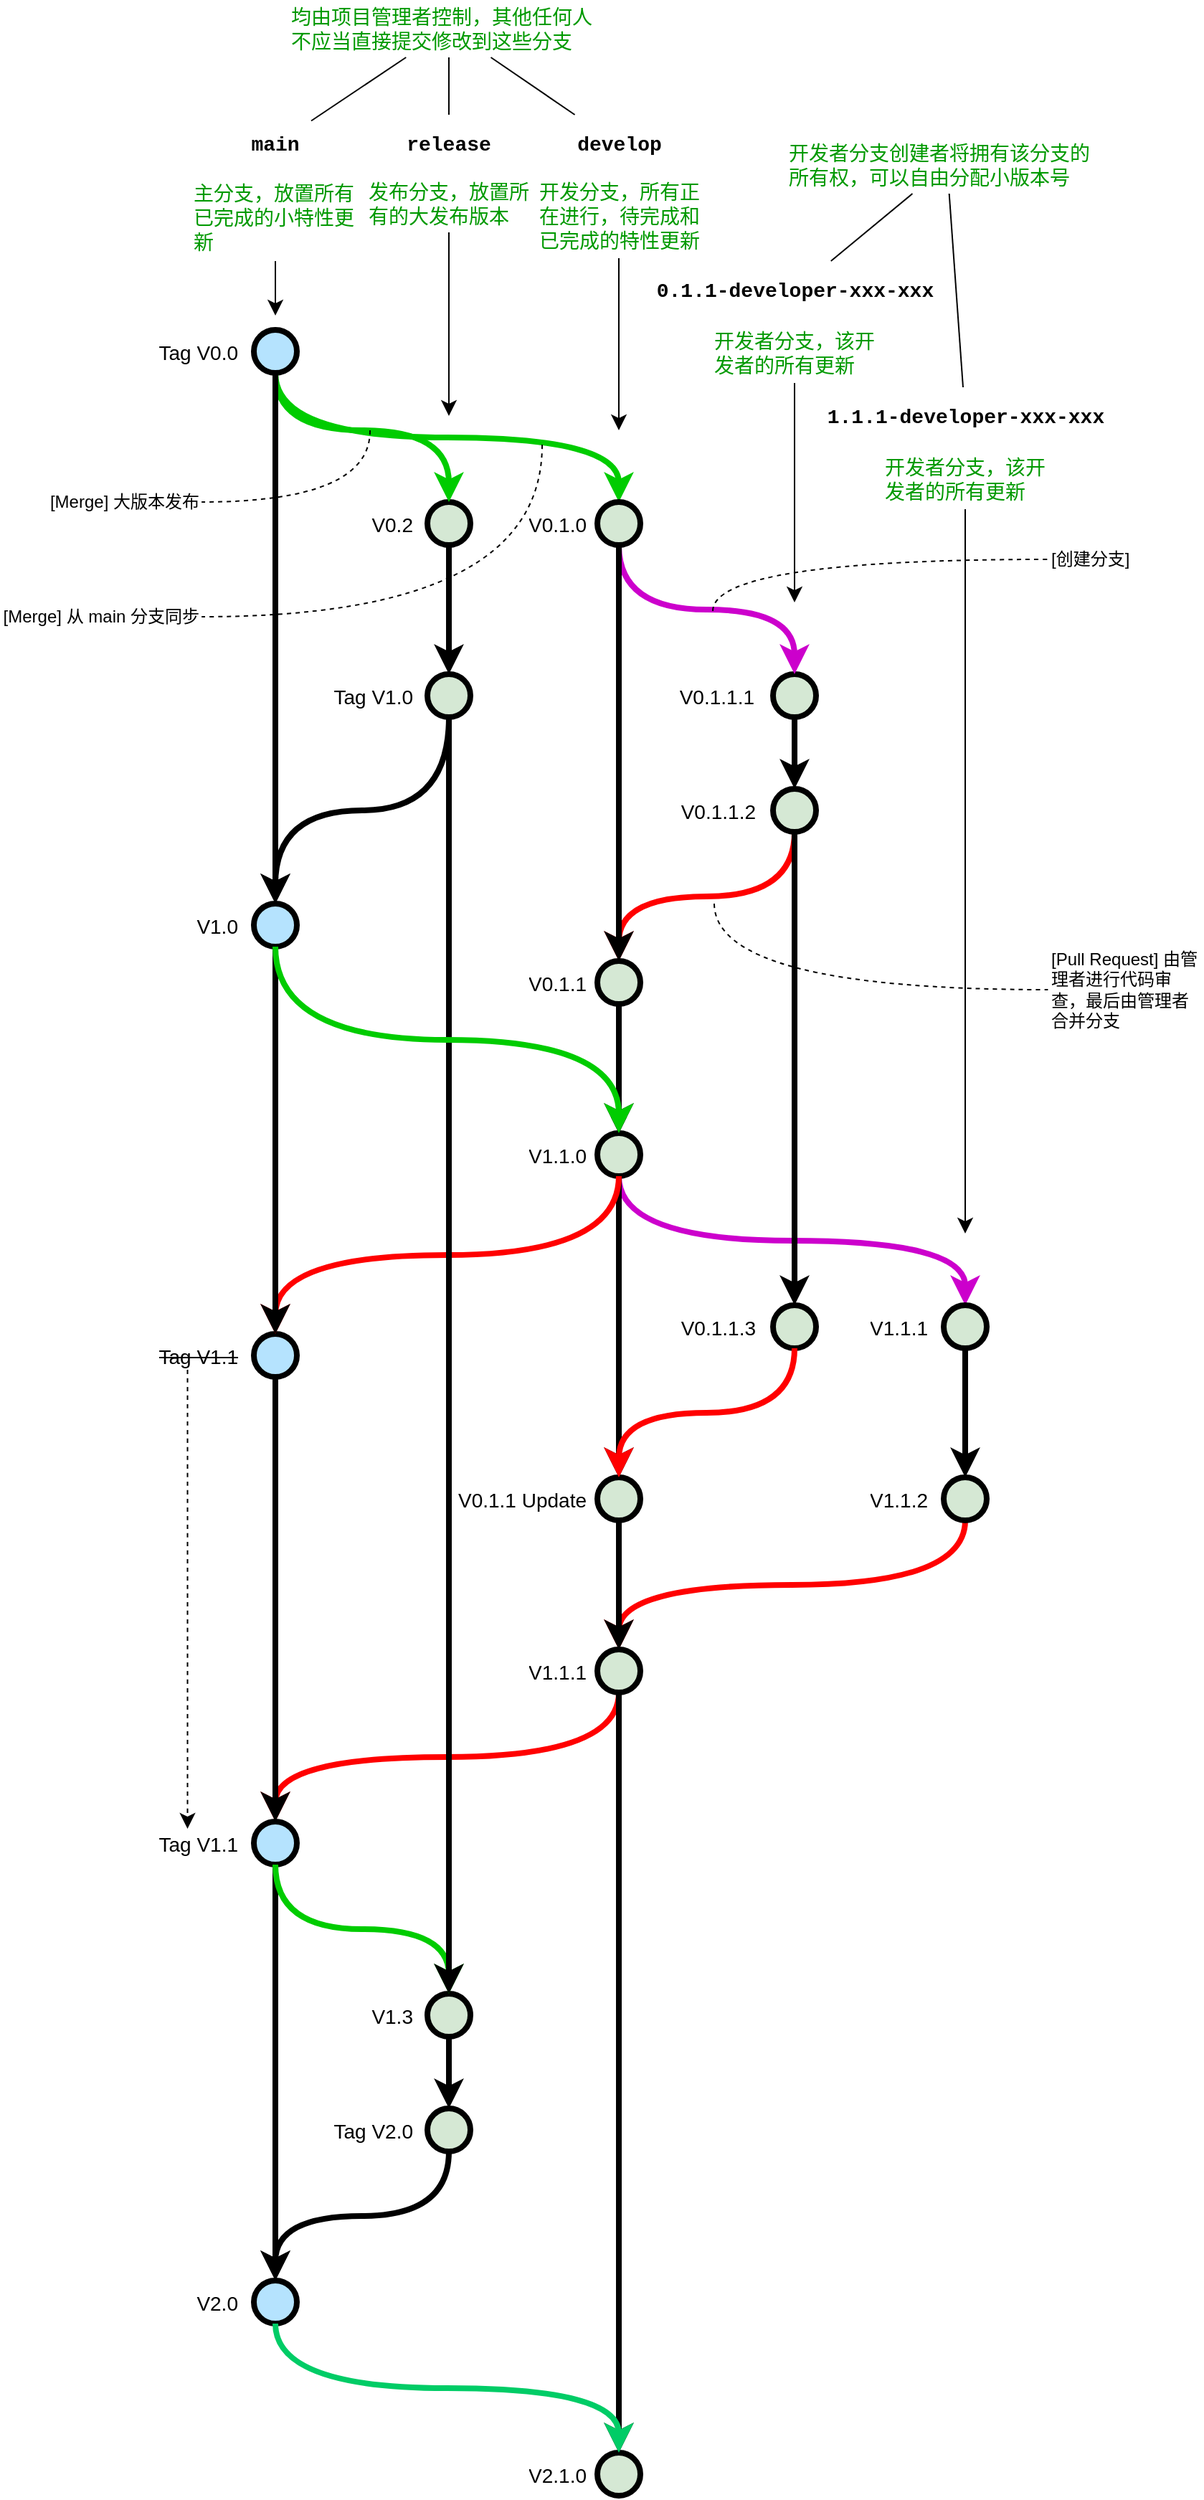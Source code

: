 <mxfile version="24.7.17">
  <diagram id="yPxyJZ8AM_hMuL3Unpa9" name="complex gitflow">
    <mxGraphModel dx="1383" dy="1025" grid="1" gridSize="10" guides="1" tooltips="1" connect="1" arrows="1" fold="1" page="1" pageScale="1" pageWidth="1100" pageHeight="850" math="0" shadow="0">
      <root>
        <mxCell id="0" />
        <mxCell id="1" parent="0" />
        <mxCell id="caduvn27hfPRV0Jp8U-R-25" style="edgeStyle=orthogonalEdgeStyle;rounded=0;orthogonalLoop=1;jettySize=auto;html=1;fontSize=12;startSize=8;endSize=8;curved=1;strokeWidth=4;metaEdit=0;sourcePortConstraint=south;targetPortConstraint=north;arcSize=40;strokeColor=#00CC00;" edge="1" parent="1" source="caduvn27hfPRV0Jp8U-R-10" target="caduvn27hfPRV0Jp8U-R-17">
          <mxGeometry relative="1" as="geometry" />
        </mxCell>
        <mxCell id="caduvn27hfPRV0Jp8U-R-10" value="" style="verticalLabelPosition=bottom;verticalAlign=top;html=1;strokeWidth=4;shape=mxgraph.flowchart.on-page_reference;plain-blue;gradientColor=none;fillColor=#B5E3Fe;strokeColor=#000000;" vertex="1" parent="1">
          <mxGeometry x="209" y="560" width="30" height="30" as="geometry" />
        </mxCell>
        <mxCell id="caduvn27hfPRV0Jp8U-R-11" value="" style="verticalLabelPosition=bottom;verticalAlign=top;html=1;strokeWidth=4;shape=mxgraph.flowchart.on-page_reference;plain-blue;gradientColor=none;fillColor=#B5E3Fe;strokeColor=#000000;" vertex="1" parent="1">
          <mxGeometry x="209" y="1260" width="30" height="30" as="geometry" />
        </mxCell>
        <mxCell id="caduvn27hfPRV0Jp8U-R-27" style="edgeStyle=orthogonalEdgeStyle;rounded=0;orthogonalLoop=1;jettySize=auto;html=1;fontSize=12;startSize=8;endSize=8;curved=1;strokeWidth=4;metaEdit=0;sourcePortConstraint=south;targetPortConstraint=north;arcSize=40;" edge="1" parent="1" source="caduvn27hfPRV0Jp8U-R-12" target="caduvn27hfPRV0Jp8U-R-15">
          <mxGeometry relative="1" as="geometry" />
        </mxCell>
        <mxCell id="caduvn27hfPRV0Jp8U-R-12" value="" style="verticalLabelPosition=bottom;verticalAlign=top;html=1;strokeWidth=4;shape=mxgraph.flowchart.on-page_reference;plain-purple;gradientColor=none;strokeColor=#000000;fillColor=#D5E8D4;" vertex="1" parent="1">
          <mxGeometry x="571" y="800" width="30" height="30" as="geometry" />
        </mxCell>
        <mxCell id="caduvn27hfPRV0Jp8U-R-34" style="edgeStyle=orthogonalEdgeStyle;rounded=0;orthogonalLoop=1;jettySize=auto;html=1;fontSize=12;startSize=8;endSize=8;curved=1;strokeWidth=4;metaEdit=0;sourcePortConstraint=south;targetPortConstraint=north;arcSize=40;" edge="1" parent="1" source="caduvn27hfPRV0Jp8U-R-13" target="caduvn27hfPRV0Jp8U-R-18">
          <mxGeometry relative="1" as="geometry" />
        </mxCell>
        <mxCell id="caduvn27hfPRV0Jp8U-R-13" value="" style="verticalLabelPosition=bottom;verticalAlign=top;html=1;strokeWidth=4;shape=mxgraph.flowchart.on-page_reference;plain-purple;gradientColor=none;strokeColor=#000000;fillColor=#D5E8D4;" vertex="1" parent="1">
          <mxGeometry x="330" y="1720" width="30" height="30" as="geometry" />
        </mxCell>
        <mxCell id="caduvn27hfPRV0Jp8U-R-14" value="" style="verticalLabelPosition=bottom;verticalAlign=top;html=1;strokeWidth=4;shape=mxgraph.flowchart.on-page_reference;plain-blue;gradientColor=none;fillColor=#B5E3Fe;strokeColor=#000000;" vertex="1" parent="1">
          <mxGeometry x="209" y="1920" width="30" height="30" as="geometry" />
        </mxCell>
        <mxCell id="caduvn27hfPRV0Jp8U-R-28" style="edgeStyle=orthogonalEdgeStyle;rounded=0;orthogonalLoop=1;jettySize=auto;html=1;fontSize=12;startSize=8;endSize=8;curved=1;strokeWidth=4;metaEdit=0;sourcePortConstraint=south;targetPortConstraint=north;arcSize=40;strokeColor=#FF0000;" edge="1" parent="1" source="caduvn27hfPRV0Jp8U-R-15" target="caduvn27hfPRV0Jp8U-R-16">
          <mxGeometry relative="1" as="geometry" />
        </mxCell>
        <mxCell id="caduvn27hfPRV0Jp8U-R-15" value="" style="verticalLabelPosition=bottom;verticalAlign=top;html=1;strokeWidth=4;shape=mxgraph.flowchart.on-page_reference;plain-purple;gradientColor=none;strokeColor=#000000;fillColor=#D5E8D4;" vertex="1" parent="1">
          <mxGeometry x="571" y="880" width="30" height="30" as="geometry" />
        </mxCell>
        <mxCell id="caduvn27hfPRV0Jp8U-R-29" style="edgeStyle=orthogonalEdgeStyle;rounded=0;orthogonalLoop=1;jettySize=auto;html=1;fontSize=12;startSize=8;endSize=8;curved=1;strokeWidth=4;metaEdit=0;sourcePortConstraint=south;targetPortConstraint=north;arcSize=40;" edge="1" parent="1" source="caduvn27hfPRV0Jp8U-R-16" target="caduvn27hfPRV0Jp8U-R-19">
          <mxGeometry relative="1" as="geometry" />
        </mxCell>
        <mxCell id="caduvn27hfPRV0Jp8U-R-40" value="" style="edgeStyle=none;curved=1;rounded=0;orthogonalLoop=1;jettySize=auto;html=1;fontSize=12;startSize=8;endSize=8;" edge="1" parent="1" source="caduvn27hfPRV0Jp8U-R-16" target="caduvn27hfPRV0Jp8U-R-19">
          <mxGeometry relative="1" as="geometry" />
        </mxCell>
        <mxCell id="caduvn27hfPRV0Jp8U-R-16" value="" style="verticalLabelPosition=bottom;verticalAlign=top;html=1;strokeWidth=4;shape=mxgraph.flowchart.on-page_reference;plain-purple;gradientColor=none;strokeColor=#000000;fillColor=#D5E8D4;" vertex="1" parent="1">
          <mxGeometry x="448.5" y="1000" width="30" height="30" as="geometry" />
        </mxCell>
        <mxCell id="caduvn27hfPRV0Jp8U-R-26" style="edgeStyle=orthogonalEdgeStyle;rounded=0;orthogonalLoop=1;jettySize=auto;html=1;fontSize=12;startSize=8;endSize=8;curved=1;strokeWidth=4;metaEdit=0;sourcePortConstraint=south;targetPortConstraint=north;arcSize=40;strokeColor=#CC00CC;" edge="1" parent="1" source="caduvn27hfPRV0Jp8U-R-17" target="caduvn27hfPRV0Jp8U-R-12">
          <mxGeometry relative="1" as="geometry" />
        </mxCell>
        <mxCell id="caduvn27hfPRV0Jp8U-R-36" style="edgeStyle=orthogonalEdgeStyle;rounded=0;orthogonalLoop=1;jettySize=auto;html=1;fontSize=12;startSize=8;endSize=8;curved=1;strokeWidth=4;metaEdit=0;sourcePortConstraint=south;targetPortConstraint=north;arcSize=40;" edge="1" parent="1" source="caduvn27hfPRV0Jp8U-R-17" target="caduvn27hfPRV0Jp8U-R-16">
          <mxGeometry relative="1" as="geometry" />
        </mxCell>
        <mxCell id="caduvn27hfPRV0Jp8U-R-17" value="" style="verticalLabelPosition=bottom;verticalAlign=top;html=1;strokeWidth=4;shape=mxgraph.flowchart.on-page_reference;plain-purple;gradientColor=none;strokeColor=#000000;fillColor=#D5E8D4;" vertex="1" parent="1">
          <mxGeometry x="448.5" y="680" width="30" height="30" as="geometry" />
        </mxCell>
        <mxCell id="caduvn27hfPRV0Jp8U-R-35" style="edgeStyle=orthogonalEdgeStyle;rounded=0;orthogonalLoop=1;jettySize=auto;html=1;fontSize=12;startSize=8;endSize=8;curved=1;strokeWidth=4;metaEdit=0;sourcePortConstraint=south;targetPortConstraint=north;arcSize=40;" edge="1" parent="1" source="caduvn27hfPRV0Jp8U-R-18" target="caduvn27hfPRV0Jp8U-R-14">
          <mxGeometry relative="1" as="geometry" />
        </mxCell>
        <mxCell id="caduvn27hfPRV0Jp8U-R-18" value="" style="verticalLabelPosition=bottom;verticalAlign=top;html=1;strokeWidth=4;shape=mxgraph.flowchart.on-page_reference;plain-purple;gradientColor=none;strokeColor=#000000;fillColor=#D5E8D4;" vertex="1" parent="1">
          <mxGeometry x="330" y="1800" width="30" height="30" as="geometry" />
        </mxCell>
        <mxCell id="caduvn27hfPRV0Jp8U-R-30" style="edgeStyle=orthogonalEdgeStyle;rounded=0;orthogonalLoop=1;jettySize=auto;html=1;fontSize=12;startSize=8;endSize=8;curved=1;strokeWidth=4;metaEdit=0;sourcePortConstraint=south;targetPortConstraint=north;arcSize=40;strokeColor=#CC00CC;" edge="1" parent="1" source="caduvn27hfPRV0Jp8U-R-19" target="caduvn27hfPRV0Jp8U-R-20">
          <mxGeometry relative="1" as="geometry" />
        </mxCell>
        <mxCell id="caduvn27hfPRV0Jp8U-R-19" value="" style="verticalLabelPosition=bottom;verticalAlign=top;html=1;strokeWidth=4;shape=mxgraph.flowchart.on-page_reference;plain-purple;gradientColor=none;strokeColor=#000000;fillColor=#D5E8D4;" vertex="1" parent="1">
          <mxGeometry x="448.5" y="1120" width="30" height="30" as="geometry" />
        </mxCell>
        <mxCell id="caduvn27hfPRV0Jp8U-R-31" style="edgeStyle=orthogonalEdgeStyle;rounded=0;orthogonalLoop=1;jettySize=auto;html=1;fontSize=12;startSize=8;endSize=8;curved=1;strokeWidth=4;metaEdit=0;sourcePortConstraint=south;targetPortConstraint=north;arcSize=40;" edge="1" parent="1" source="caduvn27hfPRV0Jp8U-R-20" target="caduvn27hfPRV0Jp8U-R-21">
          <mxGeometry relative="1" as="geometry" />
        </mxCell>
        <mxCell id="caduvn27hfPRV0Jp8U-R-20" value="" style="verticalLabelPosition=bottom;verticalAlign=top;html=1;strokeWidth=4;shape=mxgraph.flowchart.on-page_reference;plain-purple;gradientColor=none;strokeColor=#000000;fillColor=#D5E8D4;" vertex="1" parent="1">
          <mxGeometry x="690" y="1240" width="30" height="30" as="geometry" />
        </mxCell>
        <mxCell id="caduvn27hfPRV0Jp8U-R-32" style="edgeStyle=orthogonalEdgeStyle;rounded=0;orthogonalLoop=1;jettySize=auto;html=1;fontSize=12;startSize=8;endSize=8;curved=1;strokeWidth=4;metaEdit=0;sourcePortConstraint=south;targetPortConstraint=north;arcSize=40;strokeColor=#FF0000;" edge="1" parent="1" source="caduvn27hfPRV0Jp8U-R-21" target="caduvn27hfPRV0Jp8U-R-22">
          <mxGeometry relative="1" as="geometry" />
        </mxCell>
        <mxCell id="caduvn27hfPRV0Jp8U-R-21" value="" style="verticalLabelPosition=bottom;verticalAlign=top;html=1;strokeWidth=4;shape=mxgraph.flowchart.on-page_reference;plain-purple;gradientColor=none;strokeColor=#000000;fillColor=#D5E8D4;" vertex="1" parent="1">
          <mxGeometry x="690" y="1360" width="30" height="30" as="geometry" />
        </mxCell>
        <mxCell id="caduvn27hfPRV0Jp8U-R-33" style="edgeStyle=orthogonalEdgeStyle;rounded=0;orthogonalLoop=1;jettySize=auto;html=1;fontSize=12;startSize=8;endSize=8;curved=1;strokeWidth=4;metaEdit=0;sourcePortConstraint=south;targetPortConstraint=north;arcSize=40;strokeColor=#FF0000;" edge="1" parent="1" source="caduvn27hfPRV0Jp8U-R-22" target="caduvn27hfPRV0Jp8U-R-44">
          <mxGeometry relative="1" as="geometry" />
        </mxCell>
        <mxCell id="caduvn27hfPRV0Jp8U-R-22" value="" style="verticalLabelPosition=bottom;verticalAlign=top;html=1;strokeWidth=4;shape=mxgraph.flowchart.on-page_reference;plain-purple;gradientColor=none;strokeColor=#000000;fillColor=#D5E8D4;" vertex="1" parent="1">
          <mxGeometry x="448.5" y="1480" width="30" height="30" as="geometry" />
        </mxCell>
        <mxCell id="caduvn27hfPRV0Jp8U-R-39" value="" style="verticalLabelPosition=bottom;verticalAlign=top;html=1;strokeWidth=4;shape=mxgraph.flowchart.on-page_reference;plain-purple;gradientColor=none;strokeColor=#000000;fillColor=#D5E8D4;" vertex="1" parent="1">
          <mxGeometry x="448.5" y="1360" width="30" height="30" as="geometry" />
        </mxCell>
        <mxCell id="caduvn27hfPRV0Jp8U-R-41" style="edgeStyle=orthogonalEdgeStyle;rounded=0;orthogonalLoop=1;jettySize=auto;html=1;fontSize=12;startSize=8;endSize=8;curved=1;strokeWidth=4;metaEdit=0;sourcePortConstraint=south;targetPortConstraint=north;arcSize=40;" edge="1" parent="1" source="caduvn27hfPRV0Jp8U-R-19" target="caduvn27hfPRV0Jp8U-R-39">
          <mxGeometry relative="1" as="geometry">
            <mxPoint x="474" y="1040" as="sourcePoint" />
            <mxPoint x="474" y="1130" as="targetPoint" />
          </mxGeometry>
        </mxCell>
        <mxCell id="caduvn27hfPRV0Jp8U-R-42" style="edgeStyle=orthogonalEdgeStyle;rounded=0;orthogonalLoop=1;jettySize=auto;html=1;fontSize=12;startSize=8;endSize=8;curved=1;strokeWidth=4;metaEdit=0;sourcePortConstraint=south;targetPortConstraint=north;arcSize=40;" edge="1" parent="1" source="caduvn27hfPRV0Jp8U-R-39" target="caduvn27hfPRV0Jp8U-R-22">
          <mxGeometry relative="1" as="geometry">
            <mxPoint x="484" y="1010" as="sourcePoint" />
            <mxPoint x="484" y="1100" as="targetPoint" />
          </mxGeometry>
        </mxCell>
        <mxCell id="caduvn27hfPRV0Jp8U-R-43" style="edgeStyle=orthogonalEdgeStyle;rounded=0;orthogonalLoop=1;jettySize=auto;html=1;fontSize=12;startSize=8;endSize=8;curved=1;strokeWidth=4;metaEdit=0;sourcePortConstraint=south;targetPortConstraint=north;arcSize=40;strokeColor=#FF0000;" edge="1" parent="1" source="caduvn27hfPRV0Jp8U-R-19" target="caduvn27hfPRV0Jp8U-R-11">
          <mxGeometry relative="1" as="geometry">
            <mxPoint x="474" y="1160" as="sourcePoint" />
            <mxPoint x="715" y="1250" as="targetPoint" />
          </mxGeometry>
        </mxCell>
        <mxCell id="caduvn27hfPRV0Jp8U-R-44" value="" style="verticalLabelPosition=bottom;verticalAlign=top;html=1;strokeWidth=4;shape=mxgraph.flowchart.on-page_reference;plain-blue;gradientColor=none;fillColor=#B5E3Fe;strokeColor=#000000;" vertex="1" parent="1">
          <mxGeometry x="209" y="1600" width="30" height="30" as="geometry" />
        </mxCell>
        <mxCell id="caduvn27hfPRV0Jp8U-R-45" style="edgeStyle=orthogonalEdgeStyle;rounded=0;orthogonalLoop=1;jettySize=auto;html=1;fontSize=12;startSize=8;endSize=8;curved=1;strokeWidth=4;metaEdit=0;sourcePortConstraint=south;targetPortConstraint=north;arcSize=40;" edge="1" parent="1" source="caduvn27hfPRV0Jp8U-R-11" target="caduvn27hfPRV0Jp8U-R-44">
          <mxGeometry relative="1" as="geometry">
            <mxPoint x="110" y="1300" as="sourcePoint" />
            <mxPoint x="234" y="1270" as="targetPoint" />
          </mxGeometry>
        </mxCell>
        <mxCell id="caduvn27hfPRV0Jp8U-R-46" style="edgeStyle=orthogonalEdgeStyle;rounded=0;orthogonalLoop=1;jettySize=auto;html=1;fontSize=12;startSize=8;endSize=8;curved=1;strokeWidth=4;metaEdit=0;sourcePortConstraint=south;targetPortConstraint=north;arcSize=40;" edge="1" parent="1" source="caduvn27hfPRV0Jp8U-R-44" target="caduvn27hfPRV0Jp8U-R-14">
          <mxGeometry relative="1" as="geometry">
            <mxPoint x="234" y="1340" as="sourcePoint" />
            <mxPoint x="234" y="1610" as="targetPoint" />
          </mxGeometry>
        </mxCell>
        <mxCell id="caduvn27hfPRV0Jp8U-R-47" style="edgeStyle=orthogonalEdgeStyle;rounded=0;orthogonalLoop=1;jettySize=auto;html=1;fontSize=12;startSize=8;endSize=8;curved=1;strokeWidth=4;metaEdit=0;sourcePortConstraint=south;targetPortConstraint=north;arcSize=40;strokeColor=#00CC00;" edge="1" parent="1" source="caduvn27hfPRV0Jp8U-R-44" target="caduvn27hfPRV0Jp8U-R-13">
          <mxGeometry relative="1" as="geometry">
            <mxPoint x="244" y="1350" as="sourcePoint" />
            <mxPoint x="244" y="1620" as="targetPoint" />
          </mxGeometry>
        </mxCell>
        <mxCell id="caduvn27hfPRV0Jp8U-R-48" value="" style="verticalLabelPosition=bottom;verticalAlign=top;html=1;strokeWidth=4;shape=mxgraph.flowchart.on-page_reference;plain-purple;gradientColor=none;strokeColor=#000000;fillColor=#D5E8D4;" vertex="1" parent="1">
          <mxGeometry x="330" y="680" width="30" height="30" as="geometry" />
        </mxCell>
        <mxCell id="caduvn27hfPRV0Jp8U-R-49" value="" style="verticalLabelPosition=bottom;verticalAlign=top;html=1;strokeWidth=4;shape=mxgraph.flowchart.on-page_reference;plain-purple;gradientColor=none;strokeColor=#000000;fillColor=#D5E8D4;" vertex="1" parent="1">
          <mxGeometry x="330" y="800" width="30" height="30" as="geometry" />
        </mxCell>
        <mxCell id="caduvn27hfPRV0Jp8U-R-50" style="edgeStyle=orthogonalEdgeStyle;rounded=0;orthogonalLoop=1;jettySize=auto;html=1;fontSize=12;startSize=8;endSize=8;curved=1;strokeWidth=4;metaEdit=0;sourcePortConstraint=south;targetPortConstraint=north;arcSize=40;strokeColor=#00CC00;" edge="1" parent="1" source="caduvn27hfPRV0Jp8U-R-10" target="caduvn27hfPRV0Jp8U-R-48">
          <mxGeometry relative="1" as="geometry">
            <mxPoint x="474" y="720" as="sourcePoint" />
            <mxPoint x="474" y="1010" as="targetPoint" />
            <Array as="points">
              <mxPoint x="224" y="630" />
              <mxPoint x="345" y="630" />
            </Array>
          </mxGeometry>
        </mxCell>
        <mxCell id="caduvn27hfPRV0Jp8U-R-51" style="edgeStyle=orthogonalEdgeStyle;rounded=0;orthogonalLoop=1;jettySize=auto;html=1;fontSize=12;startSize=8;endSize=8;curved=1;strokeWidth=4;metaEdit=0;sourcePortConstraint=south;targetPortConstraint=north;arcSize=40;" edge="1" parent="1" source="caduvn27hfPRV0Jp8U-R-48" target="caduvn27hfPRV0Jp8U-R-49">
          <mxGeometry relative="1" as="geometry">
            <mxPoint x="234" y="480" as="sourcePoint" />
            <mxPoint x="355" y="690" as="targetPoint" />
          </mxGeometry>
        </mxCell>
        <mxCell id="caduvn27hfPRV0Jp8U-R-52" value="" style="verticalLabelPosition=bottom;verticalAlign=top;html=1;strokeWidth=4;shape=mxgraph.flowchart.on-page_reference;plain-blue;gradientColor=none;fillColor=#B5E3Fe;strokeColor=#000000;" vertex="1" parent="1">
          <mxGeometry x="209" y="960" width="30" height="30" as="geometry" />
        </mxCell>
        <mxCell id="caduvn27hfPRV0Jp8U-R-53" style="edgeStyle=orthogonalEdgeStyle;rounded=0;orthogonalLoop=1;jettySize=auto;html=1;fontSize=12;startSize=8;endSize=8;curved=1;strokeWidth=4;metaEdit=0;sourcePortConstraint=south;targetPortConstraint=north;arcSize=40;" edge="1" parent="1" source="caduvn27hfPRV0Jp8U-R-10" target="caduvn27hfPRV0Jp8U-R-52">
          <mxGeometry relative="1" as="geometry">
            <mxPoint x="234" y="600" as="sourcePoint" />
            <mxPoint x="355" y="690" as="targetPoint" />
          </mxGeometry>
        </mxCell>
        <mxCell id="caduvn27hfPRV0Jp8U-R-54" style="edgeStyle=orthogonalEdgeStyle;rounded=0;orthogonalLoop=1;jettySize=auto;html=1;fontSize=12;startSize=8;endSize=8;curved=1;strokeWidth=4;metaEdit=0;sourcePortConstraint=south;targetPortConstraint=north;arcSize=40;" edge="1" parent="1" source="caduvn27hfPRV0Jp8U-R-52" target="caduvn27hfPRV0Jp8U-R-11">
          <mxGeometry relative="1" as="geometry">
            <mxPoint x="244" y="610" as="sourcePoint" />
            <mxPoint x="365" y="700" as="targetPoint" />
          </mxGeometry>
        </mxCell>
        <mxCell id="caduvn27hfPRV0Jp8U-R-55" style="edgeStyle=orthogonalEdgeStyle;rounded=0;orthogonalLoop=1;jettySize=auto;html=1;fontSize=12;startSize=8;endSize=8;curved=1;strokeWidth=4;metaEdit=0;sourcePortConstraint=south;targetPortConstraint=north;arcSize=40;" edge="1" parent="1" source="caduvn27hfPRV0Jp8U-R-49" target="caduvn27hfPRV0Jp8U-R-52">
          <mxGeometry relative="1" as="geometry">
            <mxPoint x="254" y="620" as="sourcePoint" />
            <mxPoint x="375" y="710" as="targetPoint" />
          </mxGeometry>
        </mxCell>
        <mxCell id="caduvn27hfPRV0Jp8U-R-56" style="edgeStyle=orthogonalEdgeStyle;rounded=0;orthogonalLoop=1;jettySize=auto;html=1;fontSize=12;startSize=8;endSize=8;curved=1;strokeWidth=4;metaEdit=0;sourcePortConstraint=south;targetPortConstraint=north;arcSize=40;" edge="1" parent="1" source="caduvn27hfPRV0Jp8U-R-49" target="caduvn27hfPRV0Jp8U-R-13">
          <mxGeometry relative="1" as="geometry">
            <mxPoint x="234" y="600" as="sourcePoint" />
            <mxPoint x="270" y="1640" as="targetPoint" />
          </mxGeometry>
        </mxCell>
        <mxCell id="caduvn27hfPRV0Jp8U-R-57" value="" style="verticalLabelPosition=bottom;verticalAlign=top;html=1;strokeWidth=4;shape=mxgraph.flowchart.on-page_reference;plain-purple;gradientColor=none;strokeColor=#000000;fillColor=#D5E8D4;" vertex="1" parent="1">
          <mxGeometry x="571" y="1240" width="30" height="30" as="geometry" />
        </mxCell>
        <mxCell id="caduvn27hfPRV0Jp8U-R-58" style="edgeStyle=orthogonalEdgeStyle;rounded=0;orthogonalLoop=1;jettySize=auto;html=1;fontSize=12;startSize=8;endSize=8;curved=1;strokeWidth=4;metaEdit=0;sourcePortConstraint=south;targetPortConstraint=north;arcSize=40;" edge="1" parent="1" source="caduvn27hfPRV0Jp8U-R-15" target="caduvn27hfPRV0Jp8U-R-57">
          <mxGeometry relative="1" as="geometry">
            <mxPoint x="596" y="840" as="sourcePoint" />
            <mxPoint x="640" y="1210" as="targetPoint" />
          </mxGeometry>
        </mxCell>
        <mxCell id="caduvn27hfPRV0Jp8U-R-59" style="edgeStyle=orthogonalEdgeStyle;rounded=0;orthogonalLoop=1;jettySize=auto;html=1;fontSize=12;startSize=8;endSize=8;curved=1;strokeWidth=4;metaEdit=0;sourcePortConstraint=south;targetPortConstraint=north;arcSize=40;strokeColor=#FF0000;" edge="1" parent="1" source="caduvn27hfPRV0Jp8U-R-57" target="caduvn27hfPRV0Jp8U-R-39">
          <mxGeometry relative="1" as="geometry">
            <mxPoint x="596" y="960" as="sourcePoint" />
            <mxPoint x="596" y="1250" as="targetPoint" />
          </mxGeometry>
        </mxCell>
        <mxCell id="caduvn27hfPRV0Jp8U-R-79" style="edgeStyle=none;curved=1;rounded=0;orthogonalLoop=1;jettySize=auto;html=1;fontSize=12;startSize=8;endSize=8;endArrow=none;endFill=0;" edge="1" parent="1" source="caduvn27hfPRV0Jp8U-R-60" target="caduvn27hfPRV0Jp8U-R-77">
          <mxGeometry relative="1" as="geometry" />
        </mxCell>
        <mxCell id="caduvn27hfPRV0Jp8U-R-60" value="main" style="text;html=1;strokeColor=none;fillColor=none;align=center;verticalAlign=middle;whiteSpace=wrap;overflow=hidden;fontSize=14;fontStyle=1;fontFamily=Courier New;" vertex="1" parent="1">
          <mxGeometry x="199" y="410" width="50" height="42" as="geometry" />
        </mxCell>
        <mxCell id="caduvn27hfPRV0Jp8U-R-65" style="edgeStyle=none;curved=1;rounded=0;orthogonalLoop=1;jettySize=auto;html=1;fontSize=12;startSize=8;endSize=8;" edge="1" parent="1" source="caduvn27hfPRV0Jp8U-R-61">
          <mxGeometry relative="1" as="geometry">
            <mxPoint x="224.015" y="550" as="targetPoint" />
          </mxGeometry>
        </mxCell>
        <mxCell id="caduvn27hfPRV0Jp8U-R-61" value="主分支，放置所有已完成的小特性更新" style="text;html=1;strokeColor=none;fillColor=none;align=left;verticalAlign=middle;whiteSpace=wrap;overflow=hidden;fontSize=14;fontStyle=0;fontColor=#009900;" vertex="1" parent="1">
          <mxGeometry x="164.58" y="452" width="118.87" height="60" as="geometry" />
        </mxCell>
        <mxCell id="caduvn27hfPRV0Jp8U-R-80" style="edgeStyle=none;curved=1;rounded=0;orthogonalLoop=1;jettySize=auto;html=1;fontSize=12;startSize=8;endSize=8;endArrow=none;endFill=0;" edge="1" parent="1" source="caduvn27hfPRV0Jp8U-R-62" target="caduvn27hfPRV0Jp8U-R-77">
          <mxGeometry relative="1" as="geometry" />
        </mxCell>
        <mxCell id="caduvn27hfPRV0Jp8U-R-62" value="release" style="text;html=1;strokeColor=none;fillColor=none;align=center;verticalAlign=middle;whiteSpace=wrap;overflow=hidden;fontSize=14;fontStyle=1;fontFamily=Courier New;" vertex="1" parent="1">
          <mxGeometry x="310" y="410" width="70" height="42" as="geometry" />
        </mxCell>
        <mxCell id="caduvn27hfPRV0Jp8U-R-64" style="edgeStyle=none;curved=1;rounded=0;orthogonalLoop=1;jettySize=auto;html=1;fontSize=12;startSize=8;endSize=8;" edge="1" parent="1" source="caduvn27hfPRV0Jp8U-R-63">
          <mxGeometry relative="1" as="geometry">
            <mxPoint x="345" y="620" as="targetPoint" />
          </mxGeometry>
        </mxCell>
        <mxCell id="caduvn27hfPRV0Jp8U-R-63" value="发布分支，放置所有的大发布版本" style="text;html=1;strokeColor=none;fillColor=none;align=left;verticalAlign=middle;whiteSpace=wrap;overflow=hidden;fontSize=14;fontStyle=0;fontColor=#009900;" vertex="1" parent="1">
          <mxGeometry x="287.29" y="452" width="115.42" height="40" as="geometry" />
        </mxCell>
        <mxCell id="caduvn27hfPRV0Jp8U-R-81" style="edgeStyle=none;curved=1;rounded=0;orthogonalLoop=1;jettySize=auto;html=1;fontSize=12;startSize=8;endSize=8;endArrow=none;endFill=0;" edge="1" parent="1" source="caduvn27hfPRV0Jp8U-R-66" target="caduvn27hfPRV0Jp8U-R-77">
          <mxGeometry relative="1" as="geometry" />
        </mxCell>
        <mxCell id="caduvn27hfPRV0Jp8U-R-66" value="develop" style="text;html=1;strokeColor=none;fillColor=none;align=center;verticalAlign=middle;whiteSpace=wrap;overflow=hidden;fontSize=14;fontStyle=1;fontFamily=Courier New;" vertex="1" parent="1">
          <mxGeometry x="428.5" y="410" width="70" height="42" as="geometry" />
        </mxCell>
        <mxCell id="caduvn27hfPRV0Jp8U-R-70" style="edgeStyle=none;curved=1;rounded=0;orthogonalLoop=1;jettySize=auto;html=1;fontSize=12;startSize=8;endSize=8;" edge="1" parent="1" source="caduvn27hfPRV0Jp8U-R-67">
          <mxGeometry relative="1" as="geometry">
            <mxPoint x="463.5" y="630" as="targetPoint" />
          </mxGeometry>
        </mxCell>
        <mxCell id="caduvn27hfPRV0Jp8U-R-67" value="开发分支，所有正在进行，待完成和已完成的特性更新" style="text;html=1;strokeColor=none;fillColor=none;align=left;verticalAlign=middle;whiteSpace=wrap;overflow=hidden;fontSize=14;fontStyle=0;fontColor=#009900;" vertex="1" parent="1">
          <mxGeometry x="405.79" y="452" width="115.42" height="58" as="geometry" />
        </mxCell>
        <mxCell id="caduvn27hfPRV0Jp8U-R-83" style="edgeStyle=none;curved=1;rounded=0;orthogonalLoop=1;jettySize=auto;html=1;fontSize=12;startSize=8;endSize=8;endArrow=none;endFill=0;" edge="1" parent="1" source="caduvn27hfPRV0Jp8U-R-71" target="caduvn27hfPRV0Jp8U-R-82">
          <mxGeometry relative="1" as="geometry" />
        </mxCell>
        <mxCell id="caduvn27hfPRV0Jp8U-R-71" value="0.1.1-developer-xxx-xxx" style="text;html=1;strokeColor=none;fillColor=none;align=center;verticalAlign=middle;whiteSpace=wrap;overflow=hidden;fontSize=14;fontStyle=1;fontFamily=Courier New;" vertex="1" parent="1">
          <mxGeometry x="486.5" y="512" width="199" height="42" as="geometry" />
        </mxCell>
        <mxCell id="caduvn27hfPRV0Jp8U-R-73" style="edgeStyle=none;curved=1;rounded=0;orthogonalLoop=1;jettySize=auto;html=1;fontSize=12;startSize=8;endSize=8;" edge="1" parent="1" source="caduvn27hfPRV0Jp8U-R-72">
          <mxGeometry relative="1" as="geometry">
            <mxPoint x="586.0" y="750" as="targetPoint" />
          </mxGeometry>
        </mxCell>
        <mxCell id="caduvn27hfPRV0Jp8U-R-72" value="开发者分支，该开发者的所有更新" style="text;html=1;strokeColor=none;fillColor=none;align=left;verticalAlign=middle;whiteSpace=wrap;overflow=hidden;fontSize=14;fontStyle=0;fontColor=#009900;" vertex="1" parent="1">
          <mxGeometry x="528.29" y="554" width="115.42" height="43" as="geometry" />
        </mxCell>
        <mxCell id="caduvn27hfPRV0Jp8U-R-84" style="edgeStyle=none;curved=1;rounded=0;orthogonalLoop=1;jettySize=auto;html=1;fontSize=12;startSize=8;endSize=8;endArrow=none;endFill=0;" edge="1" parent="1" source="caduvn27hfPRV0Jp8U-R-74" target="caduvn27hfPRV0Jp8U-R-82">
          <mxGeometry relative="1" as="geometry" />
        </mxCell>
        <mxCell id="caduvn27hfPRV0Jp8U-R-74" value="1.1.1-developer-xxx-xxx" style="text;html=1;strokeColor=none;fillColor=none;align=center;verticalAlign=middle;whiteSpace=wrap;overflow=hidden;fontSize=14;fontStyle=1;fontFamily=Courier New;" vertex="1" parent="1">
          <mxGeometry x="605.5" y="600" width="199" height="42" as="geometry" />
        </mxCell>
        <mxCell id="caduvn27hfPRV0Jp8U-R-76" style="edgeStyle=none;curved=1;rounded=0;orthogonalLoop=1;jettySize=auto;html=1;fontSize=12;startSize=8;endSize=8;" edge="1" parent="1" source="caduvn27hfPRV0Jp8U-R-75">
          <mxGeometry relative="1" as="geometry">
            <mxPoint x="705" y="1190" as="targetPoint" />
          </mxGeometry>
        </mxCell>
        <mxCell id="caduvn27hfPRV0Jp8U-R-75" value="开发者分支，该开发者的所有更新" style="text;html=1;strokeColor=none;fillColor=none;align=left;verticalAlign=middle;whiteSpace=wrap;overflow=hidden;fontSize=14;fontStyle=0;fontColor=#009900;" vertex="1" parent="1">
          <mxGeometry x="647.29" y="642" width="115.42" height="43" as="geometry" />
        </mxCell>
        <mxCell id="caduvn27hfPRV0Jp8U-R-77" value="均由项目管理者控制，其他任何人不应当直接提交修改到这些分支" style="text;html=1;strokeColor=none;fillColor=none;align=left;verticalAlign=middle;whiteSpace=wrap;overflow=hidden;fontSize=14;fontStyle=0;fontColor=#009900;" vertex="1" parent="1">
          <mxGeometry x="232.89" y="330" width="224.21" height="40" as="geometry" />
        </mxCell>
        <mxCell id="caduvn27hfPRV0Jp8U-R-82" value="开发者分支创建者将拥有该分支的所有权，可以自由分配小版本号" style="text;html=1;strokeColor=none;fillColor=none;align=left;verticalAlign=middle;whiteSpace=wrap;overflow=hidden;fontSize=14;fontStyle=0;fontColor=#009900;" vertex="1" parent="1">
          <mxGeometry x="580.29" y="425" width="224.21" height="40" as="geometry" />
        </mxCell>
        <mxCell id="caduvn27hfPRV0Jp8U-R-85" value="Tag V0.0" style="text;html=1;strokeColor=none;fillColor=none;align=right;verticalAlign=middle;whiteSpace=wrap;overflow=hidden;fontSize=14;" vertex="1" parent="1">
          <mxGeometry x="126.5" y="565" width="72.5" height="20" as="geometry" />
        </mxCell>
        <mxCell id="caduvn27hfPRV0Jp8U-R-88" value="Tag V1.0" style="text;html=1;strokeColor=none;fillColor=none;align=right;verticalAlign=middle;whiteSpace=wrap;overflow=hidden;fontSize=14;" vertex="1" parent="1">
          <mxGeometry x="249" y="805" width="72.5" height="20" as="geometry" />
        </mxCell>
        <mxCell id="caduvn27hfPRV0Jp8U-R-89" value="V0.2" style="text;html=1;strokeColor=none;fillColor=none;align=right;verticalAlign=middle;whiteSpace=wrap;overflow=hidden;fontSize=14;" vertex="1" parent="1">
          <mxGeometry x="249" y="685" width="72.5" height="20" as="geometry" />
        </mxCell>
        <mxCell id="caduvn27hfPRV0Jp8U-R-90" value="&lt;strike&gt;Tag V1.1&lt;/strike&gt;" style="text;html=1;strokeColor=none;fillColor=none;align=right;verticalAlign=middle;whiteSpace=wrap;overflow=hidden;fontSize=14;fontColor=default;labelBackgroundColor=none;" vertex="1" parent="1">
          <mxGeometry x="126.5" y="1265" width="72.5" height="20" as="geometry" />
        </mxCell>
        <mxCell id="caduvn27hfPRV0Jp8U-R-91" value="Tag V1.1" style="text;html=1;strokeColor=none;fillColor=none;align=right;verticalAlign=middle;whiteSpace=wrap;overflow=hidden;fontSize=14;" vertex="1" parent="1">
          <mxGeometry x="126.5" y="1605" width="72.5" height="20" as="geometry" />
        </mxCell>
        <mxCell id="caduvn27hfPRV0Jp8U-R-93" value="Tag V2.0" style="text;html=1;strokeColor=none;fillColor=none;align=right;verticalAlign=middle;whiteSpace=wrap;overflow=hidden;fontSize=14;" vertex="1" parent="1">
          <mxGeometry x="249" y="1805" width="72.5" height="20" as="geometry" />
        </mxCell>
        <mxCell id="caduvn27hfPRV0Jp8U-R-95" value="V1.3" style="text;html=1;strokeColor=none;fillColor=none;align=right;verticalAlign=middle;whiteSpace=wrap;overflow=hidden;fontSize=14;" vertex="1" parent="1">
          <mxGeometry x="249" y="1725" width="72.5" height="20" as="geometry" />
        </mxCell>
        <mxCell id="caduvn27hfPRV0Jp8U-R-96" value="V1.0" style="text;html=1;strokeColor=none;fillColor=none;align=right;verticalAlign=middle;whiteSpace=wrap;overflow=hidden;fontSize=14;" vertex="1" parent="1">
          <mxGeometry x="126.5" y="965" width="72.5" height="20" as="geometry" />
        </mxCell>
        <mxCell id="caduvn27hfPRV0Jp8U-R-97" value="V2.0" style="text;html=1;strokeColor=none;fillColor=none;align=right;verticalAlign=middle;whiteSpace=wrap;overflow=hidden;fontSize=14;" vertex="1" parent="1">
          <mxGeometry x="126.5" y="1925" width="72.5" height="20" as="geometry" />
        </mxCell>
        <mxCell id="caduvn27hfPRV0Jp8U-R-99" value="[Merge] 大版本发布" style="text;html=1;strokeColor=none;fillColor=none;align=right;verticalAlign=middle;whiteSpace=wrap;overflow=hidden;fontSize=12;fontStyle=0;fontColor=#000000;rotation=0;" vertex="1" parent="1">
          <mxGeometry x="60" y="660" width="112.55" height="40" as="geometry" />
        </mxCell>
        <mxCell id="caduvn27hfPRV0Jp8U-R-100" value="[Merge] 从 main 分支同步" style="text;html=1;strokeColor=none;fillColor=none;align=right;verticalAlign=middle;whiteSpace=wrap;overflow=hidden;fontSize=12;fontStyle=0;fontColor=#000000;rotation=0;" vertex="1" parent="1">
          <mxGeometry x="32.55" y="740" width="140" height="40" as="geometry" />
        </mxCell>
        <mxCell id="caduvn27hfPRV0Jp8U-R-103" style="edgeStyle=orthogonalEdgeStyle;rounded=0;orthogonalLoop=1;jettySize=auto;html=1;fontSize=12;startSize=8;endSize=8;curved=1;strokeWidth=1;metaEdit=0;sourcePortConstraint=south;targetPortConstraint=east;arcSize=40;dashed=1;endArrow=none;endFill=0;" edge="1" parent="1" target="caduvn27hfPRV0Jp8U-R-99">
          <mxGeometry relative="1" as="geometry">
            <mxPoint x="290" y="630" as="sourcePoint" />
            <mxPoint x="355" y="810" as="targetPoint" />
          </mxGeometry>
        </mxCell>
        <mxCell id="caduvn27hfPRV0Jp8U-R-104" style="edgeStyle=orthogonalEdgeStyle;rounded=0;orthogonalLoop=1;jettySize=auto;html=1;fontSize=12;startSize=8;endSize=8;curved=1;strokeWidth=1;metaEdit=0;sourcePortConstraint=south;targetPortConstraint=east;arcSize=40;dashed=1;endArrow=none;endFill=0;" edge="1" parent="1" target="caduvn27hfPRV0Jp8U-R-100">
          <mxGeometry relative="1" as="geometry">
            <mxPoint x="410" y="640" as="sourcePoint" />
            <mxPoint x="183" y="690" as="targetPoint" />
          </mxGeometry>
        </mxCell>
        <mxCell id="caduvn27hfPRV0Jp8U-R-105" value="[创建分支]" style="text;html=1;strokeColor=none;fillColor=none;align=left;verticalAlign=middle;whiteSpace=wrap;overflow=hidden;fontSize=12;fontStyle=0;fontColor=#000000;rotation=0;" vertex="1" parent="1">
          <mxGeometry x="762.71" y="700" width="77.29" height="40" as="geometry" />
        </mxCell>
        <mxCell id="caduvn27hfPRV0Jp8U-R-106" style="edgeStyle=orthogonalEdgeStyle;rounded=0;orthogonalLoop=1;jettySize=auto;html=1;fontSize=12;startSize=8;endSize=8;curved=1;strokeWidth=1;metaEdit=0;sourcePortConstraint=south;targetPortConstraint=west;arcSize=40;dashed=1;endArrow=none;endFill=0;" edge="1" parent="1" target="caduvn27hfPRV0Jp8U-R-105">
          <mxGeometry relative="1" as="geometry">
            <mxPoint x="529" y="756" as="sourcePoint" />
            <mxPoint x="182" y="766" as="targetPoint" />
          </mxGeometry>
        </mxCell>
        <mxCell id="caduvn27hfPRV0Jp8U-R-107" value="V0.1.0" style="text;html=1;strokeColor=none;fillColor=none;align=right;verticalAlign=middle;whiteSpace=wrap;overflow=hidden;fontSize=14;" vertex="1" parent="1">
          <mxGeometry x="400" y="685" width="42.5" height="20" as="geometry" />
        </mxCell>
        <mxCell id="caduvn27hfPRV0Jp8U-R-108" value="V0.1.1.2" style="text;html=1;strokeColor=none;fillColor=none;align=right;verticalAlign=middle;whiteSpace=wrap;overflow=hidden;fontSize=14;" vertex="1" parent="1">
          <mxGeometry x="497.5" y="885" width="62.5" height="20" as="geometry" />
        </mxCell>
        <mxCell id="caduvn27hfPRV0Jp8U-R-109" value="V0.1.1.1" style="text;html=1;strokeColor=none;fillColor=none;align=right;verticalAlign=middle;whiteSpace=wrap;overflow=hidden;fontSize=14;" vertex="1" parent="1">
          <mxGeometry x="500" y="805" width="60" height="20" as="geometry" />
        </mxCell>
        <mxCell id="caduvn27hfPRV0Jp8U-R-111" value="V0.1.1" style="text;html=1;strokeColor=none;fillColor=none;align=right;verticalAlign=middle;whiteSpace=wrap;overflow=hidden;fontSize=14;" vertex="1" parent="1">
          <mxGeometry x="400" y="1005" width="42.5" height="20" as="geometry" />
        </mxCell>
        <mxCell id="caduvn27hfPRV0Jp8U-R-112" value="V1.1.0" style="text;html=1;strokeColor=none;fillColor=none;align=right;verticalAlign=middle;whiteSpace=wrap;overflow=hidden;fontSize=14;" vertex="1" parent="1">
          <mxGeometry x="400" y="1125" width="42.5" height="20" as="geometry" />
        </mxCell>
        <mxCell id="caduvn27hfPRV0Jp8U-R-113" value="[Pull Request] 由管理者进行代码审查，最后由管理者合并分支" style="text;html=1;strokeColor=none;fillColor=none;align=left;verticalAlign=middle;whiteSpace=wrap;overflow=hidden;fontSize=12;fontStyle=0;fontColor=#000000;rotation=0;" vertex="1" parent="1">
          <mxGeometry x="762.71" y="985" width="107.29" height="70" as="geometry" />
        </mxCell>
        <mxCell id="caduvn27hfPRV0Jp8U-R-114" style="edgeStyle=orthogonalEdgeStyle;rounded=0;orthogonalLoop=1;jettySize=auto;html=1;fontSize=12;startSize=8;endSize=8;curved=1;strokeWidth=1;metaEdit=0;sourcePortConstraint=south;targetPortConstraint=west;arcSize=40;dashed=1;endArrow=none;endFill=0;" edge="1" parent="1" target="caduvn27hfPRV0Jp8U-R-113">
          <mxGeometry relative="1" as="geometry">
            <mxPoint x="530" y="960" as="sourcePoint" />
            <mxPoint x="773" y="730" as="targetPoint" />
          </mxGeometry>
        </mxCell>
        <mxCell id="caduvn27hfPRV0Jp8U-R-119" value="V0.1.1 Update" style="text;html=1;strokeColor=none;fillColor=none;align=right;verticalAlign=middle;whiteSpace=wrap;overflow=hidden;fontSize=14;" vertex="1" parent="1">
          <mxGeometry x="350" y="1365" width="92.5" height="20" as="geometry" />
        </mxCell>
        <mxCell id="caduvn27hfPRV0Jp8U-R-120" value="V0.1.1.3" style="text;html=1;strokeColor=none;fillColor=none;align=right;verticalAlign=middle;whiteSpace=wrap;overflow=hidden;fontSize=14;" vertex="1" parent="1">
          <mxGeometry x="497.5" y="1245" width="62.5" height="20" as="geometry" />
        </mxCell>
        <mxCell id="caduvn27hfPRV0Jp8U-R-121" value="V1.1.1" style="text;html=1;strokeColor=none;fillColor=none;align=right;verticalAlign=middle;whiteSpace=wrap;overflow=hidden;fontSize=14;" vertex="1" parent="1">
          <mxGeometry x="400" y="1485" width="42.5" height="20" as="geometry" />
        </mxCell>
        <mxCell id="caduvn27hfPRV0Jp8U-R-122" value="V1.1.1" style="text;html=1;strokeColor=none;fillColor=none;align=right;verticalAlign=middle;whiteSpace=wrap;overflow=hidden;fontSize=14;" vertex="1" parent="1">
          <mxGeometry x="618" y="1245" width="62.5" height="20" as="geometry" />
        </mxCell>
        <mxCell id="caduvn27hfPRV0Jp8U-R-123" value="V1.1.2" style="text;html=1;strokeColor=none;fillColor=none;align=right;verticalAlign=middle;whiteSpace=wrap;overflow=hidden;fontSize=14;" vertex="1" parent="1">
          <mxGeometry x="618" y="1365" width="62.5" height="20" as="geometry" />
        </mxCell>
        <mxCell id="caduvn27hfPRV0Jp8U-R-124" style="edgeStyle=orthogonalEdgeStyle;rounded=0;orthogonalLoop=1;jettySize=auto;html=1;fontSize=12;startSize=8;endSize=8;curved=1;strokeWidth=4;metaEdit=0;sourcePortConstraint=south;targetPortConstraint=north;arcSize=40;strokeColor=#00CC00;" edge="1" parent="1" source="caduvn27hfPRV0Jp8U-R-52" target="caduvn27hfPRV0Jp8U-R-19">
          <mxGeometry relative="1" as="geometry">
            <mxPoint x="355" y="840" as="sourcePoint" />
            <mxPoint x="234" y="930" as="targetPoint" />
          </mxGeometry>
        </mxCell>
        <mxCell id="caduvn27hfPRV0Jp8U-R-126" value="" style="edgeStyle=none;orthogonalLoop=1;jettySize=auto;html=1;rounded=0;fontSize=12;startSize=8;endSize=8;curved=1;dashed=1;" edge="1" parent="1" source="caduvn27hfPRV0Jp8U-R-90" target="caduvn27hfPRV0Jp8U-R-91">
          <mxGeometry width="120" relative="1" as="geometry">
            <mxPoint x="160" y="1300" as="sourcePoint" />
            <mxPoint x="280" y="1300" as="targetPoint" />
            <Array as="points" />
          </mxGeometry>
        </mxCell>
        <mxCell id="caduvn27hfPRV0Jp8U-R-127" value="" style="verticalLabelPosition=bottom;verticalAlign=top;html=1;strokeWidth=4;shape=mxgraph.flowchart.on-page_reference;plain-purple;gradientColor=none;strokeColor=#000000;fillColor=#D5E8D4;" vertex="1" parent="1">
          <mxGeometry x="448.5" y="2040" width="30" height="30" as="geometry" />
        </mxCell>
        <mxCell id="caduvn27hfPRV0Jp8U-R-128" style="edgeStyle=orthogonalEdgeStyle;rounded=0;orthogonalLoop=1;jettySize=auto;html=1;fontSize=12;startSize=8;endSize=8;curved=1;strokeWidth=4;metaEdit=0;sourcePortConstraint=south;targetPortConstraint=north;arcSize=40;" edge="1" parent="1" source="caduvn27hfPRV0Jp8U-R-22" target="caduvn27hfPRV0Jp8U-R-127">
          <mxGeometry relative="1" as="geometry">
            <mxPoint x="474" y="1400" as="sourcePoint" />
            <mxPoint x="474" y="1490" as="targetPoint" />
          </mxGeometry>
        </mxCell>
        <mxCell id="caduvn27hfPRV0Jp8U-R-129" style="edgeStyle=orthogonalEdgeStyle;rounded=0;orthogonalLoop=1;jettySize=auto;html=1;fontSize=12;startSize=8;endSize=8;curved=1;strokeWidth=4;metaEdit=0;sourcePortConstraint=south;targetPortConstraint=north;arcSize=40;strokeColor=#00CC66;" edge="1" parent="1" source="caduvn27hfPRV0Jp8U-R-14" target="caduvn27hfPRV0Jp8U-R-127">
          <mxGeometry relative="1" as="geometry">
            <mxPoint x="484" y="1410" as="sourcePoint" />
            <mxPoint x="484" y="1500" as="targetPoint" />
          </mxGeometry>
        </mxCell>
        <mxCell id="caduvn27hfPRV0Jp8U-R-130" value="V2.1.0" style="text;html=1;strokeColor=none;fillColor=none;align=right;verticalAlign=middle;whiteSpace=wrap;overflow=hidden;fontSize=14;" vertex="1" parent="1">
          <mxGeometry x="370" y="2045" width="72.5" height="20" as="geometry" />
        </mxCell>
      </root>
    </mxGraphModel>
  </diagram>
</mxfile>
